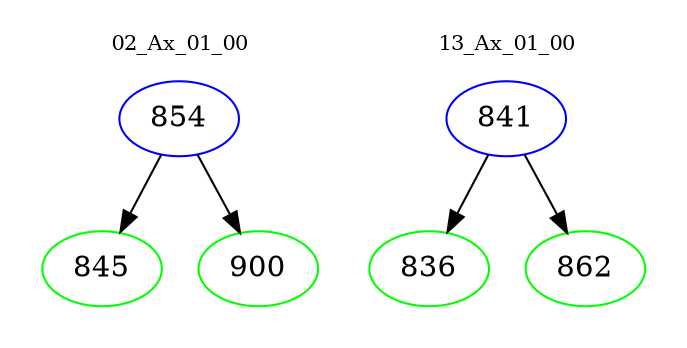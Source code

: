 digraph{
subgraph cluster_0 {
color = white
label = "02_Ax_01_00";
fontsize=10;
T0_854 [label="854", color="blue"]
T0_854 -> T0_845 [color="black"]
T0_845 [label="845", color="green"]
T0_854 -> T0_900 [color="black"]
T0_900 [label="900", color="green"]
}
subgraph cluster_1 {
color = white
label = "13_Ax_01_00";
fontsize=10;
T1_841 [label="841", color="blue"]
T1_841 -> T1_836 [color="black"]
T1_836 [label="836", color="green"]
T1_841 -> T1_862 [color="black"]
T1_862 [label="862", color="green"]
}
}
